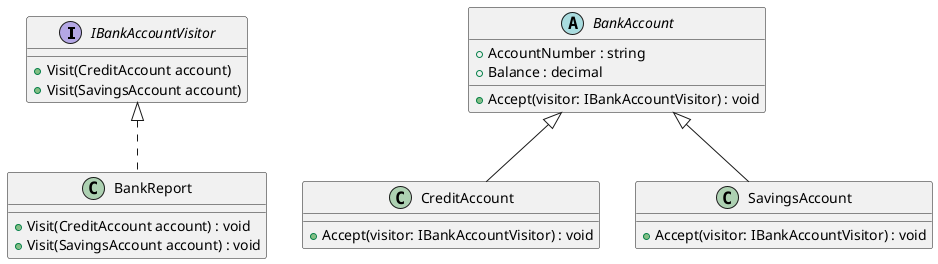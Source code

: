 @startuml
interface IBankAccountVisitor {
    + Visit(CreditAccount account)
    + Visit(SavingsAccount account)
}

abstract class BankAccount {
    + AccountNumber : string
    + Balance : decimal
    + Accept(visitor: IBankAccountVisitor) : void
}

class CreditAccount {
    + Accept(visitor: IBankAccountVisitor) : void
}

class SavingsAccount {
    + Accept(visitor: IBankAccountVisitor) : void
}

class BankReport {
    + Visit(CreditAccount account) : void
    + Visit(SavingsAccount account) : void
}

BankAccount <|-- CreditAccount 
BankAccount <|-- SavingsAccount

IBankAccountVisitor <|.. BankReport
@enduml